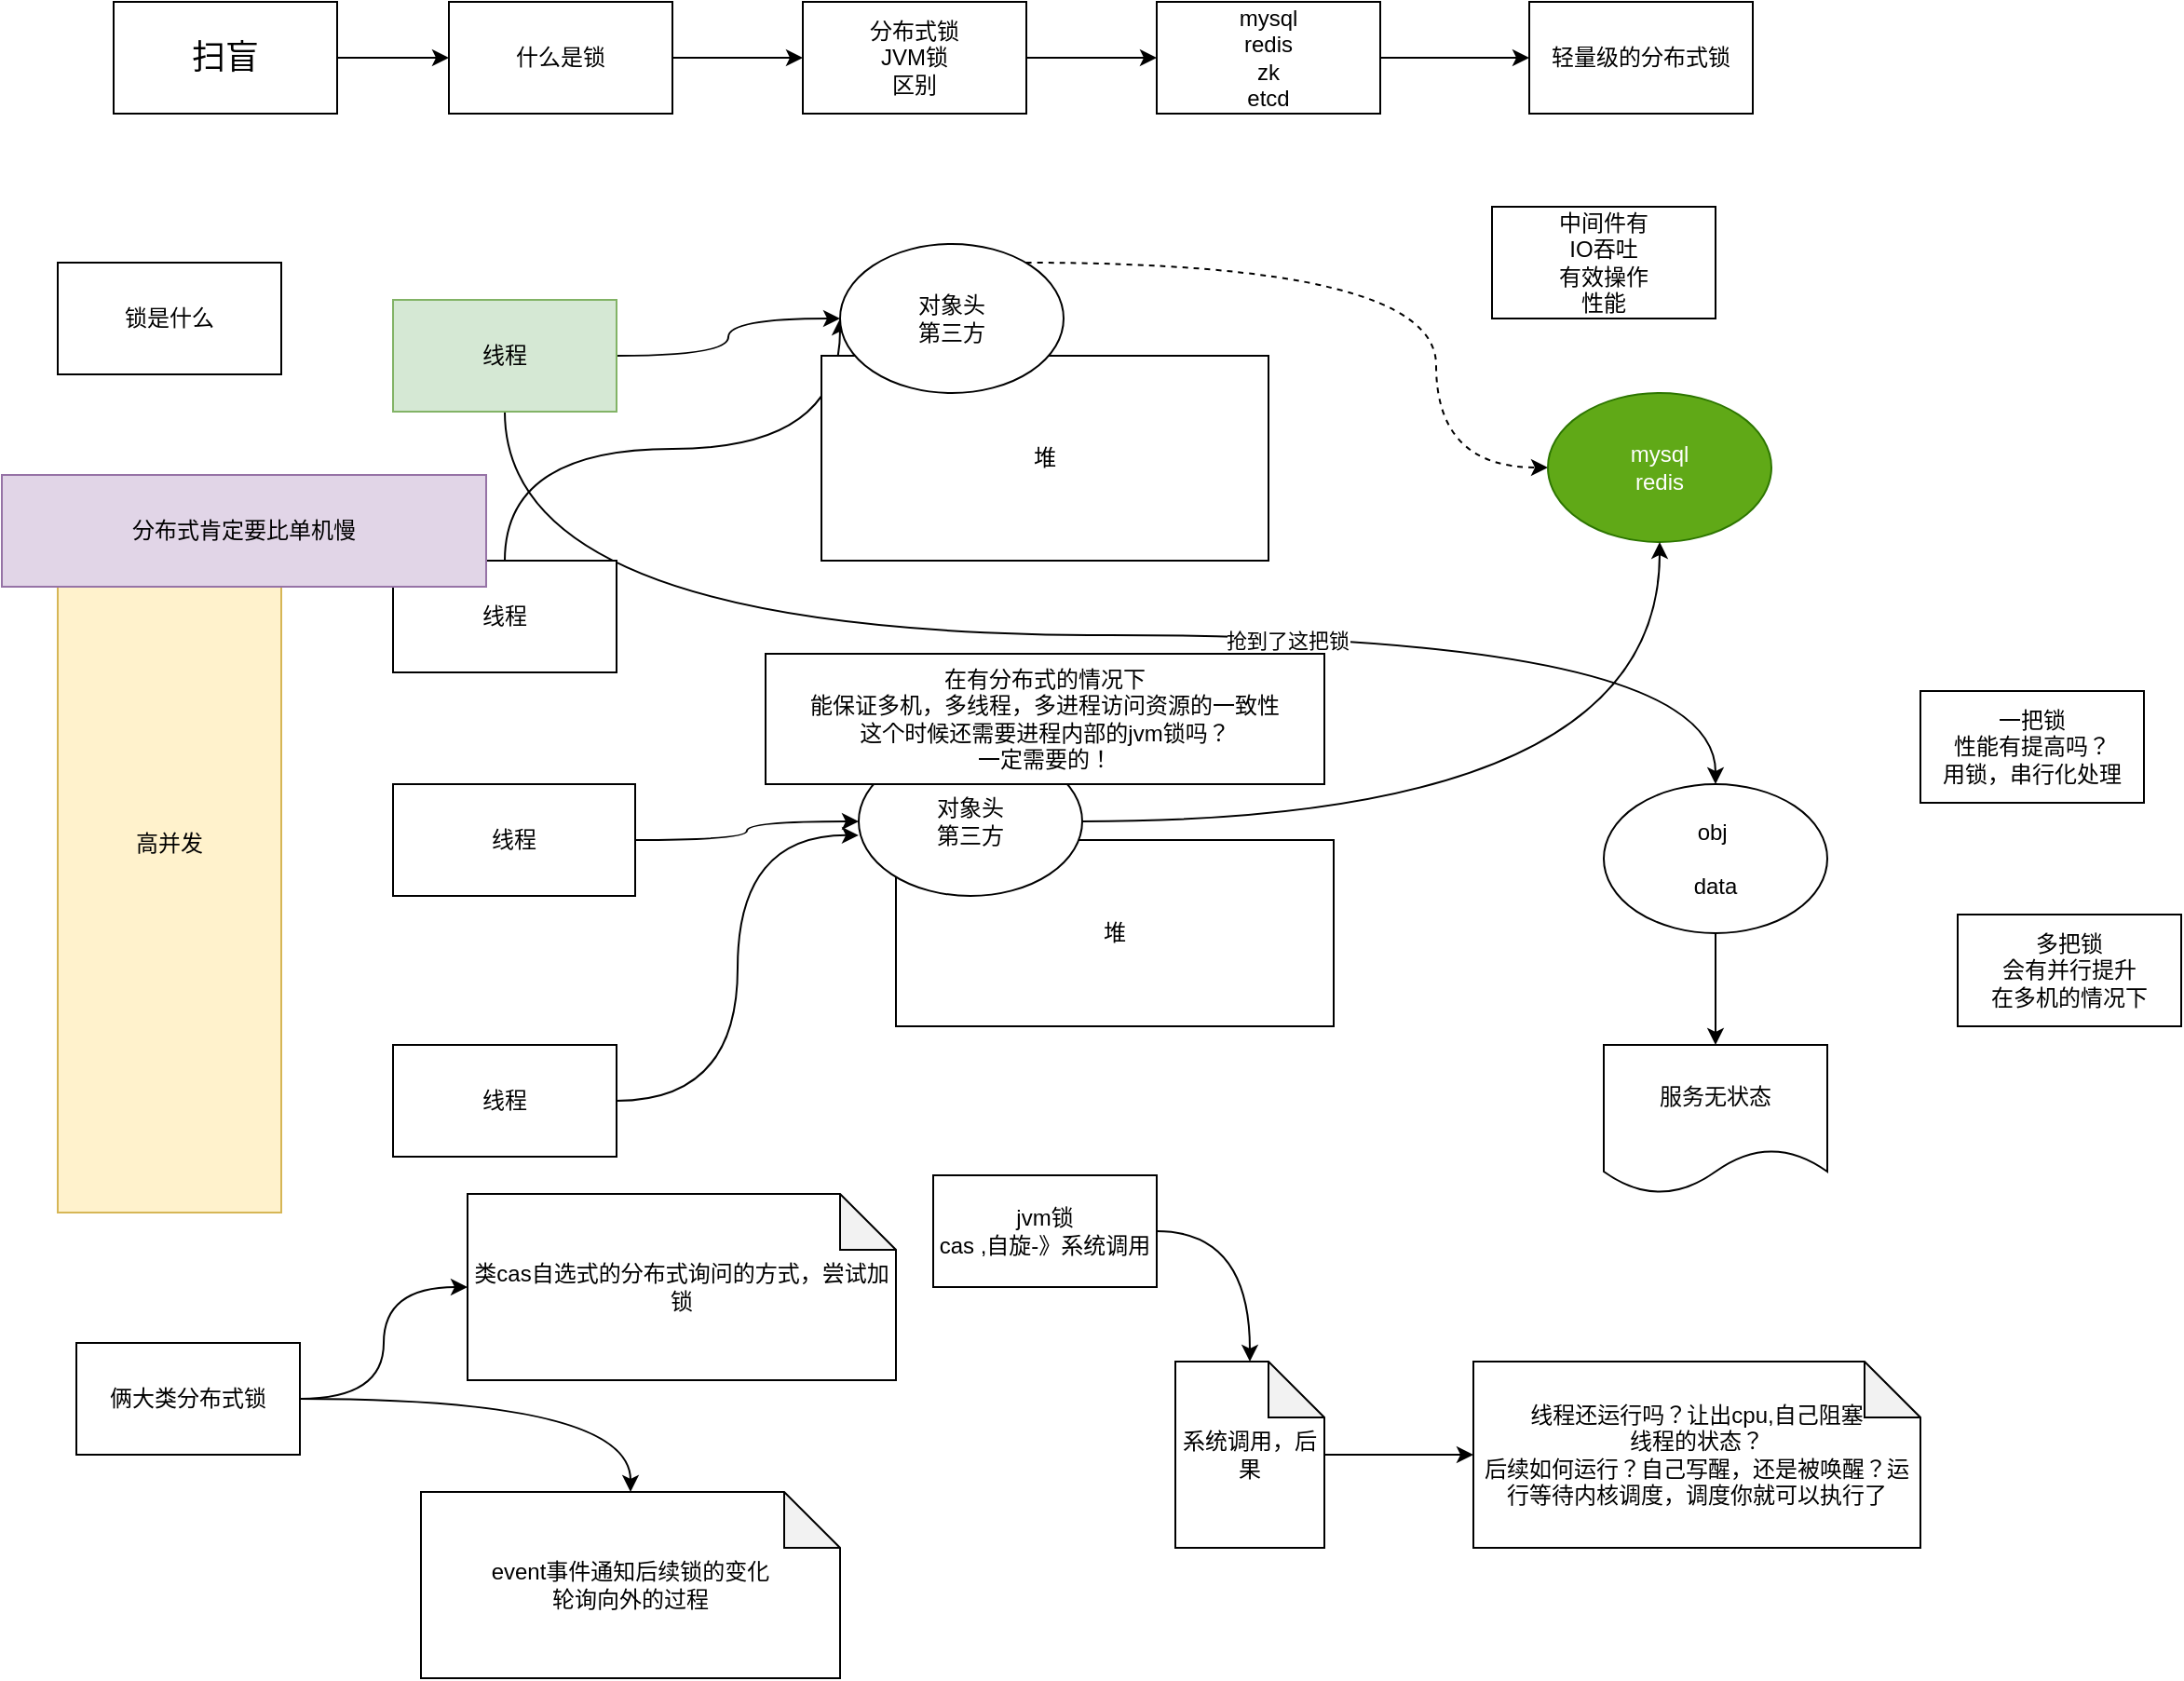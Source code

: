 <mxfile version="13.6.2" type="github">
  <diagram id="2N0sheNlyW3y-NobzQPK" name="第 1 页">
    <mxGraphModel dx="998" dy="556" grid="1" gridSize="10" guides="1" tooltips="1" connect="1" arrows="1" fold="1" page="1" pageScale="1" pageWidth="1169" pageHeight="827" math="0" shadow="0">
      <root>
        <mxCell id="0" />
        <mxCell id="1" parent="0" />
        <mxCell id="1ufMS89c5Ee1v1FOWZT0-6" style="edgeStyle=orthogonalEdgeStyle;rounded=0;orthogonalLoop=1;jettySize=auto;html=1;curved=1;" edge="1" parent="1" source="1ufMS89c5Ee1v1FOWZT0-1" target="1ufMS89c5Ee1v1FOWZT0-3">
          <mxGeometry relative="1" as="geometry" />
        </mxCell>
        <mxCell id="1ufMS89c5Ee1v1FOWZT0-1" value="&lt;font style=&quot;font-size: 18px&quot;&gt;扫盲&lt;/font&gt;" style="rounded=0;whiteSpace=wrap;html=1;" vertex="1" parent="1">
          <mxGeometry x="90" y="100" width="120" height="60" as="geometry" />
        </mxCell>
        <mxCell id="1ufMS89c5Ee1v1FOWZT0-7" style="edgeStyle=orthogonalEdgeStyle;rounded=0;orthogonalLoop=1;jettySize=auto;html=1;curved=1;" edge="1" parent="1" source="1ufMS89c5Ee1v1FOWZT0-3" target="1ufMS89c5Ee1v1FOWZT0-4">
          <mxGeometry relative="1" as="geometry" />
        </mxCell>
        <mxCell id="1ufMS89c5Ee1v1FOWZT0-3" value="什么是锁" style="rounded=0;whiteSpace=wrap;html=1;" vertex="1" parent="1">
          <mxGeometry x="270" y="100" width="120" height="60" as="geometry" />
        </mxCell>
        <mxCell id="1ufMS89c5Ee1v1FOWZT0-8" style="edgeStyle=orthogonalEdgeStyle;rounded=0;orthogonalLoop=1;jettySize=auto;html=1;curved=1;" edge="1" parent="1" source="1ufMS89c5Ee1v1FOWZT0-4" target="1ufMS89c5Ee1v1FOWZT0-5">
          <mxGeometry relative="1" as="geometry" />
        </mxCell>
        <mxCell id="1ufMS89c5Ee1v1FOWZT0-4" value="分布式锁&lt;br&gt;JVM锁&lt;br&gt;区别" style="rounded=0;whiteSpace=wrap;html=1;" vertex="1" parent="1">
          <mxGeometry x="460" y="100" width="120" height="60" as="geometry" />
        </mxCell>
        <mxCell id="1ufMS89c5Ee1v1FOWZT0-10" value="" style="edgeStyle=orthogonalEdgeStyle;rounded=0;orthogonalLoop=1;jettySize=auto;html=1;curved=1;" edge="1" parent="1" source="1ufMS89c5Ee1v1FOWZT0-5" target="1ufMS89c5Ee1v1FOWZT0-9">
          <mxGeometry relative="1" as="geometry" />
        </mxCell>
        <mxCell id="1ufMS89c5Ee1v1FOWZT0-5" value="mysql&lt;br&gt;redis&lt;br&gt;zk&lt;br&gt;etcd" style="rounded=0;whiteSpace=wrap;html=1;" vertex="1" parent="1">
          <mxGeometry x="650" y="100" width="120" height="60" as="geometry" />
        </mxCell>
        <mxCell id="1ufMS89c5Ee1v1FOWZT0-9" value="轻量级的分布式锁" style="whiteSpace=wrap;html=1;rounded=0;" vertex="1" parent="1">
          <mxGeometry x="850" y="100" width="120" height="60" as="geometry" />
        </mxCell>
        <mxCell id="1ufMS89c5Ee1v1FOWZT0-11" value="锁是什么" style="rounded=0;whiteSpace=wrap;html=1;" vertex="1" parent="1">
          <mxGeometry x="60" y="240" width="120" height="60" as="geometry" />
        </mxCell>
        <mxCell id="1ufMS89c5Ee1v1FOWZT0-21" style="edgeStyle=orthogonalEdgeStyle;rounded=0;orthogonalLoop=1;jettySize=auto;html=1;curved=1;" edge="1" parent="1" source="1ufMS89c5Ee1v1FOWZT0-12" target="1ufMS89c5Ee1v1FOWZT0-19">
          <mxGeometry relative="1" as="geometry" />
        </mxCell>
        <mxCell id="1ufMS89c5Ee1v1FOWZT0-39" style="edgeStyle=orthogonalEdgeStyle;curved=1;rounded=0;orthogonalLoop=1;jettySize=auto;html=1;" edge="1" parent="1" source="1ufMS89c5Ee1v1FOWZT0-12" target="1ufMS89c5Ee1v1FOWZT0-38">
          <mxGeometry relative="1" as="geometry">
            <Array as="points">
              <mxPoint x="300" y="440" />
              <mxPoint x="950" y="440" />
            </Array>
          </mxGeometry>
        </mxCell>
        <mxCell id="1ufMS89c5Ee1v1FOWZT0-40" value="抢到了这把锁" style="edgeLabel;html=1;align=center;verticalAlign=middle;resizable=0;points=[];" vertex="1" connectable="0" parent="1ufMS89c5Ee1v1FOWZT0-39">
          <mxGeometry x="0.271" y="-3" relative="1" as="geometry">
            <mxPoint as="offset" />
          </mxGeometry>
        </mxCell>
        <mxCell id="1ufMS89c5Ee1v1FOWZT0-12" value="线程" style="rounded=0;whiteSpace=wrap;html=1;fillColor=#d5e8d4;strokeColor=#82b366;" vertex="1" parent="1">
          <mxGeometry x="240" y="260" width="120" height="60" as="geometry" />
        </mxCell>
        <mxCell id="1ufMS89c5Ee1v1FOWZT0-42" style="edgeStyle=orthogonalEdgeStyle;curved=1;rounded=0;orthogonalLoop=1;jettySize=auto;html=1;" edge="1" parent="1" source="1ufMS89c5Ee1v1FOWZT0-13" target="1ufMS89c5Ee1v1FOWZT0-19">
          <mxGeometry relative="1" as="geometry">
            <Array as="points">
              <mxPoint x="300" y="340" />
              <mxPoint x="480" y="340" />
            </Array>
          </mxGeometry>
        </mxCell>
        <mxCell id="1ufMS89c5Ee1v1FOWZT0-13" value="线程" style="rounded=0;whiteSpace=wrap;html=1;" vertex="1" parent="1">
          <mxGeometry x="240" y="400" width="120" height="60" as="geometry" />
        </mxCell>
        <mxCell id="1ufMS89c5Ee1v1FOWZT0-15" value="堆" style="whiteSpace=wrap;html=1;" vertex="1" parent="1">
          <mxGeometry x="470" y="290" width="240" height="110" as="geometry" />
        </mxCell>
        <mxCell id="1ufMS89c5Ee1v1FOWZT0-35" style="edgeStyle=orthogonalEdgeStyle;curved=1;rounded=0;orthogonalLoop=1;jettySize=auto;html=1;" edge="1" parent="1" source="1ufMS89c5Ee1v1FOWZT0-16" target="1ufMS89c5Ee1v1FOWZT0-32">
          <mxGeometry relative="1" as="geometry" />
        </mxCell>
        <mxCell id="1ufMS89c5Ee1v1FOWZT0-16" value="线程" style="rounded=0;whiteSpace=wrap;html=1;" vertex="1" parent="1">
          <mxGeometry x="240" y="520" width="130" height="60" as="geometry" />
        </mxCell>
        <mxCell id="1ufMS89c5Ee1v1FOWZT0-36" style="edgeStyle=orthogonalEdgeStyle;curved=1;rounded=0;orthogonalLoop=1;jettySize=auto;html=1;entryX=0;entryY=0.593;entryDx=0;entryDy=0;entryPerimeter=0;" edge="1" parent="1" source="1ufMS89c5Ee1v1FOWZT0-17" target="1ufMS89c5Ee1v1FOWZT0-32">
          <mxGeometry relative="1" as="geometry" />
        </mxCell>
        <mxCell id="1ufMS89c5Ee1v1FOWZT0-17" value="线程" style="rounded=0;whiteSpace=wrap;html=1;" vertex="1" parent="1">
          <mxGeometry x="240" y="660" width="120" height="60" as="geometry" />
        </mxCell>
        <mxCell id="1ufMS89c5Ee1v1FOWZT0-18" value="堆" style="whiteSpace=wrap;html=1;" vertex="1" parent="1">
          <mxGeometry x="510" y="550" width="235" height="100" as="geometry" />
        </mxCell>
        <mxCell id="1ufMS89c5Ee1v1FOWZT0-23" style="edgeStyle=orthogonalEdgeStyle;curved=1;rounded=0;orthogonalLoop=1;jettySize=auto;html=1;strokeColor=none;" edge="1" parent="1" source="1ufMS89c5Ee1v1FOWZT0-19" target="1ufMS89c5Ee1v1FOWZT0-20">
          <mxGeometry relative="1" as="geometry" />
        </mxCell>
        <mxCell id="1ufMS89c5Ee1v1FOWZT0-24" style="edgeStyle=orthogonalEdgeStyle;curved=1;rounded=0;orthogonalLoop=1;jettySize=auto;html=1;dashed=1;" edge="1" parent="1" source="1ufMS89c5Ee1v1FOWZT0-19" target="1ufMS89c5Ee1v1FOWZT0-20">
          <mxGeometry relative="1" as="geometry">
            <Array as="points">
              <mxPoint x="800" y="240" />
              <mxPoint x="800" y="350" />
            </Array>
          </mxGeometry>
        </mxCell>
        <mxCell id="1ufMS89c5Ee1v1FOWZT0-19" value="对象头&lt;br&gt;第三方" style="ellipse;whiteSpace=wrap;html=1;" vertex="1" parent="1">
          <mxGeometry x="480" y="230" width="120" height="80" as="geometry" />
        </mxCell>
        <mxCell id="1ufMS89c5Ee1v1FOWZT0-20" value="mysql&lt;br&gt;redis" style="ellipse;whiteSpace=wrap;html=1;fillColor=#60a917;strokeColor=#2D7600;fontColor=#ffffff;" vertex="1" parent="1">
          <mxGeometry x="860" y="310" width="120" height="80" as="geometry" />
        </mxCell>
        <mxCell id="1ufMS89c5Ee1v1FOWZT0-31" value="高并发" style="rounded=0;whiteSpace=wrap;html=1;fillColor=#fff2cc;strokeColor=#d6b656;" vertex="1" parent="1">
          <mxGeometry x="60" y="354" width="120" height="396" as="geometry" />
        </mxCell>
        <mxCell id="1ufMS89c5Ee1v1FOWZT0-37" style="edgeStyle=orthogonalEdgeStyle;curved=1;rounded=0;orthogonalLoop=1;jettySize=auto;html=1;" edge="1" parent="1" source="1ufMS89c5Ee1v1FOWZT0-32" target="1ufMS89c5Ee1v1FOWZT0-20">
          <mxGeometry relative="1" as="geometry" />
        </mxCell>
        <mxCell id="1ufMS89c5Ee1v1FOWZT0-32" value="对象头&lt;br&gt;第三方" style="ellipse;whiteSpace=wrap;html=1;" vertex="1" parent="1">
          <mxGeometry x="490" y="500" width="120" height="80" as="geometry" />
        </mxCell>
        <mxCell id="1ufMS89c5Ee1v1FOWZT0-51" value="" style="edgeStyle=orthogonalEdgeStyle;curved=1;rounded=0;orthogonalLoop=1;jettySize=auto;html=1;" edge="1" parent="1" source="1ufMS89c5Ee1v1FOWZT0-38" target="1ufMS89c5Ee1v1FOWZT0-50">
          <mxGeometry relative="1" as="geometry" />
        </mxCell>
        <mxCell id="1ufMS89c5Ee1v1FOWZT0-38" value="obj&amp;nbsp;&lt;br&gt;&lt;br&gt;data" style="ellipse;whiteSpace=wrap;html=1;" vertex="1" parent="1">
          <mxGeometry x="890" y="520" width="120" height="80" as="geometry" />
        </mxCell>
        <mxCell id="1ufMS89c5Ee1v1FOWZT0-41" value="分布式肯定要比单机慢" style="rounded=0;whiteSpace=wrap;html=1;fillColor=#e1d5e7;strokeColor=#9673a6;" vertex="1" parent="1">
          <mxGeometry x="30" y="354" width="260" height="60" as="geometry" />
        </mxCell>
        <mxCell id="1ufMS89c5Ee1v1FOWZT0-43" value="在有分布式的情况下&lt;br&gt;能保证多机，多线程，多进程访问资源的一致性&lt;br&gt;这个时候还需要进程内部的jvm锁吗？&lt;br&gt;一定需要的！" style="rounded=0;whiteSpace=wrap;html=1;" vertex="1" parent="1">
          <mxGeometry x="440" y="450" width="300" height="70" as="geometry" />
        </mxCell>
        <mxCell id="1ufMS89c5Ee1v1FOWZT0-44" value="一把锁&lt;br&gt;性能有提高吗？&lt;br&gt;用锁，串行化处理" style="rounded=0;whiteSpace=wrap;html=1;" vertex="1" parent="1">
          <mxGeometry x="1060" y="470" width="120" height="60" as="geometry" />
        </mxCell>
        <mxCell id="1ufMS89c5Ee1v1FOWZT0-45" value="多把锁&lt;br&gt;会有并行提升&lt;br&gt;在多机的情况下" style="rounded=0;whiteSpace=wrap;html=1;" vertex="1" parent="1">
          <mxGeometry x="1080" y="590" width="120" height="60" as="geometry" />
        </mxCell>
        <mxCell id="1ufMS89c5Ee1v1FOWZT0-50" value="服务无状态" style="shape=document;whiteSpace=wrap;html=1;boundedLbl=1;" vertex="1" parent="1">
          <mxGeometry x="890" y="660" width="120" height="80" as="geometry" />
        </mxCell>
        <mxCell id="1ufMS89c5Ee1v1FOWZT0-52" value="中间件有&lt;br&gt;IO吞吐&lt;br&gt;有效操作&lt;br&gt;性能" style="rounded=0;whiteSpace=wrap;html=1;" vertex="1" parent="1">
          <mxGeometry x="830" y="210" width="120" height="60" as="geometry" />
        </mxCell>
        <mxCell id="1ufMS89c5Ee1v1FOWZT0-63" value="" style="edgeStyle=orthogonalEdgeStyle;curved=1;rounded=0;orthogonalLoop=1;jettySize=auto;html=1;" edge="1" parent="1" source="1ufMS89c5Ee1v1FOWZT0-53" target="1ufMS89c5Ee1v1FOWZT0-62">
          <mxGeometry relative="1" as="geometry" />
        </mxCell>
        <mxCell id="1ufMS89c5Ee1v1FOWZT0-66" style="edgeStyle=orthogonalEdgeStyle;curved=1;rounded=0;orthogonalLoop=1;jettySize=auto;html=1;" edge="1" parent="1" source="1ufMS89c5Ee1v1FOWZT0-53" target="1ufMS89c5Ee1v1FOWZT0-64">
          <mxGeometry relative="1" as="geometry" />
        </mxCell>
        <mxCell id="1ufMS89c5Ee1v1FOWZT0-53" value="俩大类分布式锁" style="rounded=0;whiteSpace=wrap;html=1;" vertex="1" parent="1">
          <mxGeometry x="70" y="820" width="120" height="60" as="geometry" />
        </mxCell>
        <mxCell id="1ufMS89c5Ee1v1FOWZT0-58" style="edgeStyle=orthogonalEdgeStyle;curved=1;rounded=0;orthogonalLoop=1;jettySize=auto;html=1;" edge="1" parent="1" source="1ufMS89c5Ee1v1FOWZT0-57" target="1ufMS89c5Ee1v1FOWZT0-59">
          <mxGeometry relative="1" as="geometry">
            <mxPoint x="640" y="880" as="targetPoint" />
          </mxGeometry>
        </mxCell>
        <mxCell id="1ufMS89c5Ee1v1FOWZT0-57" value="jvm锁&lt;br&gt;cas ,自旋-》系统调用" style="whiteSpace=wrap;html=1;" vertex="1" parent="1">
          <mxGeometry x="530" y="730" width="120" height="60" as="geometry" />
        </mxCell>
        <mxCell id="1ufMS89c5Ee1v1FOWZT0-61" value="" style="edgeStyle=orthogonalEdgeStyle;curved=1;rounded=0;orthogonalLoop=1;jettySize=auto;html=1;" edge="1" parent="1" source="1ufMS89c5Ee1v1FOWZT0-59" target="1ufMS89c5Ee1v1FOWZT0-60">
          <mxGeometry relative="1" as="geometry" />
        </mxCell>
        <mxCell id="1ufMS89c5Ee1v1FOWZT0-59" value="系统调用，后果" style="shape=note;whiteSpace=wrap;html=1;backgroundOutline=1;darkOpacity=0.05;" vertex="1" parent="1">
          <mxGeometry x="660" y="830" width="80" height="100" as="geometry" />
        </mxCell>
        <mxCell id="1ufMS89c5Ee1v1FOWZT0-60" value="线程还运行吗？让出cpu,自己阻塞&lt;br&gt;线程的状态？&lt;br&gt;后续如何运行？自己写醒，还是被唤醒？运行等待内核调度，调度你就可以执行了" style="shape=note;whiteSpace=wrap;html=1;backgroundOutline=1;darkOpacity=0.05;" vertex="1" parent="1">
          <mxGeometry x="820" y="830" width="240" height="100" as="geometry" />
        </mxCell>
        <mxCell id="1ufMS89c5Ee1v1FOWZT0-62" value="&lt;span&gt;类cas自选式的分布式询问的方式，尝试加锁&lt;/span&gt;" style="shape=note;whiteSpace=wrap;html=1;backgroundOutline=1;darkOpacity=0.05;" vertex="1" parent="1">
          <mxGeometry x="280" y="740" width="230" height="100" as="geometry" />
        </mxCell>
        <mxCell id="1ufMS89c5Ee1v1FOWZT0-64" value="event事件通知后续锁的变化&lt;br&gt;轮询向外的过程" style="shape=note;whiteSpace=wrap;html=1;backgroundOutline=1;darkOpacity=0.05;" vertex="1" parent="1">
          <mxGeometry x="255" y="900" width="225" height="100" as="geometry" />
        </mxCell>
      </root>
    </mxGraphModel>
  </diagram>
</mxfile>

